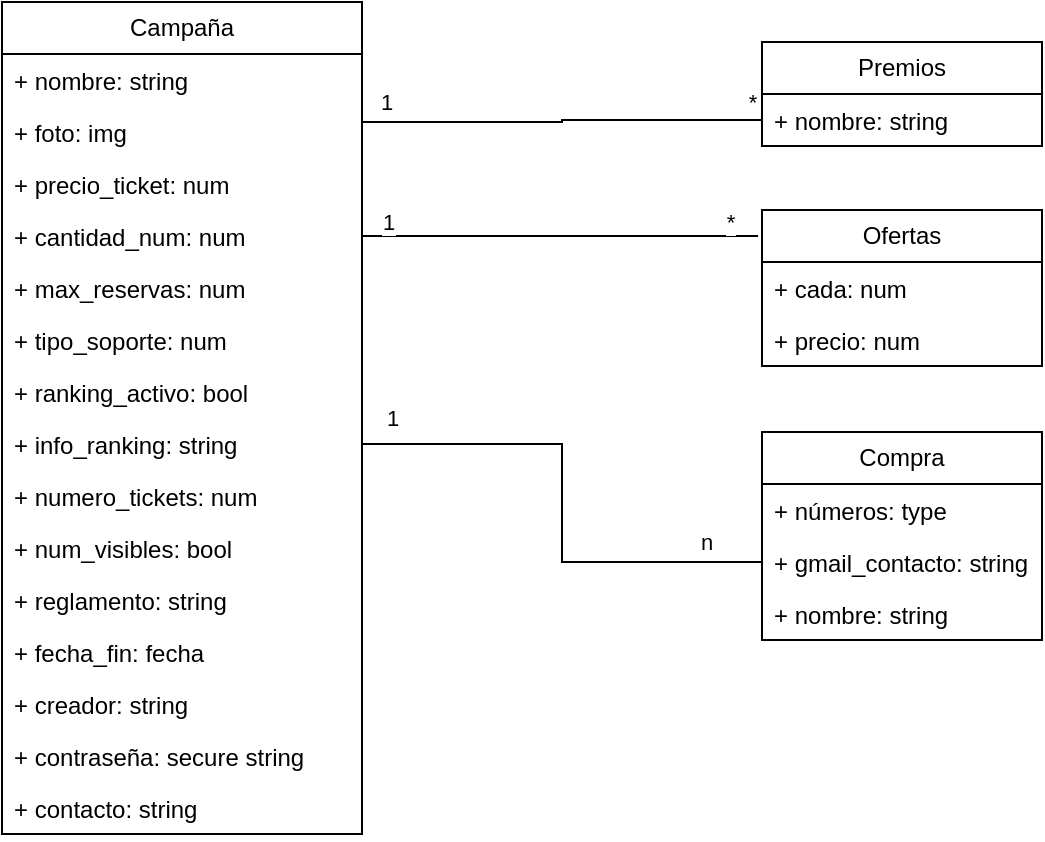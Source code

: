 <mxfile version="22.1.21" type="github">
  <diagram name="Página-1" id="XswbBelWdPnMpOv_kyML">
    <mxGraphModel dx="954" dy="727" grid="1" gridSize="10" guides="1" tooltips="1" connect="1" arrows="1" fold="1" page="1" pageScale="1" pageWidth="827" pageHeight="1169" math="0" shadow="0">
      <root>
        <mxCell id="0" />
        <mxCell id="1" parent="0" />
        <mxCell id="tz1SOENVOB7XkC3f9BfT-8" value="Campaña" style="swimlane;fontStyle=0;childLayout=stackLayout;horizontal=1;startSize=26;fillColor=none;horizontalStack=0;resizeParent=1;resizeParentMax=0;resizeLast=0;collapsible=1;marginBottom=0;whiteSpace=wrap;html=1;" parent="1" vertex="1">
          <mxGeometry x="50" y="370" width="180" height="416" as="geometry" />
        </mxCell>
        <mxCell id="tz1SOENVOB7XkC3f9BfT-9" value="+ nombre: string" style="text;strokeColor=none;fillColor=none;align=left;verticalAlign=top;spacingLeft=4;spacingRight=4;overflow=hidden;rotatable=0;points=[[0,0.5],[1,0.5]];portConstraint=eastwest;whiteSpace=wrap;html=1;" parent="tz1SOENVOB7XkC3f9BfT-8" vertex="1">
          <mxGeometry y="26" width="180" height="26" as="geometry" />
        </mxCell>
        <mxCell id="tz1SOENVOB7XkC3f9BfT-36" value="+ foto: img" style="text;strokeColor=none;fillColor=none;align=left;verticalAlign=top;spacingLeft=4;spacingRight=4;overflow=hidden;rotatable=0;points=[[0,0.5],[1,0.5]];portConstraint=eastwest;whiteSpace=wrap;html=1;" parent="tz1SOENVOB7XkC3f9BfT-8" vertex="1">
          <mxGeometry y="52" width="180" height="26" as="geometry" />
        </mxCell>
        <mxCell id="tz1SOENVOB7XkC3f9BfT-10" value="+ precio_ticket: num" style="text;strokeColor=none;fillColor=none;align=left;verticalAlign=top;spacingLeft=4;spacingRight=4;overflow=hidden;rotatable=0;points=[[0,0.5],[1,0.5]];portConstraint=eastwest;whiteSpace=wrap;html=1;" parent="tz1SOENVOB7XkC3f9BfT-8" vertex="1">
          <mxGeometry y="78" width="180" height="26" as="geometry" />
        </mxCell>
        <mxCell id="tz1SOENVOB7XkC3f9BfT-11" value="+ cantidad_num: num" style="text;strokeColor=none;fillColor=none;align=left;verticalAlign=top;spacingLeft=4;spacingRight=4;overflow=hidden;rotatable=0;points=[[0,0.5],[1,0.5]];portConstraint=eastwest;whiteSpace=wrap;html=1;" parent="tz1SOENVOB7XkC3f9BfT-8" vertex="1">
          <mxGeometry y="104" width="180" height="26" as="geometry" />
        </mxCell>
        <mxCell id="tz1SOENVOB7XkC3f9BfT-34" value="+ max_reservas: num" style="text;strokeColor=none;fillColor=none;align=left;verticalAlign=top;spacingLeft=4;spacingRight=4;overflow=hidden;rotatable=0;points=[[0,0.5],[1,0.5]];portConstraint=eastwest;whiteSpace=wrap;html=1;" parent="tz1SOENVOB7XkC3f9BfT-8" vertex="1">
          <mxGeometry y="130" width="180" height="26" as="geometry" />
        </mxCell>
        <mxCell id="tz1SOENVOB7XkC3f9BfT-35" value="+ tipo_soporte: num" style="text;strokeColor=none;fillColor=none;align=left;verticalAlign=top;spacingLeft=4;spacingRight=4;overflow=hidden;rotatable=0;points=[[0,0.5],[1,0.5]];portConstraint=eastwest;whiteSpace=wrap;html=1;" parent="tz1SOENVOB7XkC3f9BfT-8" vertex="1">
          <mxGeometry y="156" width="180" height="26" as="geometry" />
        </mxCell>
        <mxCell id="tz1SOENVOB7XkC3f9BfT-52" value="+ ranking_activo: bool" style="text;strokeColor=none;fillColor=none;align=left;verticalAlign=top;spacingLeft=4;spacingRight=4;overflow=hidden;rotatable=0;points=[[0,0.5],[1,0.5]];portConstraint=eastwest;whiteSpace=wrap;html=1;" parent="tz1SOENVOB7XkC3f9BfT-8" vertex="1">
          <mxGeometry y="182" width="180" height="26" as="geometry" />
        </mxCell>
        <mxCell id="tz1SOENVOB7XkC3f9BfT-54" value="+ info_ranking: string" style="text;strokeColor=none;fillColor=none;align=left;verticalAlign=top;spacingLeft=4;spacingRight=4;overflow=hidden;rotatable=0;points=[[0,0.5],[1,0.5]];portConstraint=eastwest;whiteSpace=wrap;html=1;" parent="tz1SOENVOB7XkC3f9BfT-8" vertex="1">
          <mxGeometry y="208" width="180" height="26" as="geometry" />
        </mxCell>
        <mxCell id="8TLOwKTUEIGPjvzZX3Iu-4" value="+ numero_tickets: num" style="text;strokeColor=none;fillColor=none;align=left;verticalAlign=top;spacingLeft=4;spacingRight=4;overflow=hidden;rotatable=0;points=[[0,0.5],[1,0.5]];portConstraint=eastwest;whiteSpace=wrap;html=1;" vertex="1" parent="tz1SOENVOB7XkC3f9BfT-8">
          <mxGeometry y="234" width="180" height="26" as="geometry" />
        </mxCell>
        <mxCell id="tz1SOENVOB7XkC3f9BfT-55" value="+ num_visibles: bool" style="text;strokeColor=none;fillColor=none;align=left;verticalAlign=top;spacingLeft=4;spacingRight=4;overflow=hidden;rotatable=0;points=[[0,0.5],[1,0.5]];portConstraint=eastwest;whiteSpace=wrap;html=1;" parent="tz1SOENVOB7XkC3f9BfT-8" vertex="1">
          <mxGeometry y="260" width="180" height="26" as="geometry" />
        </mxCell>
        <mxCell id="tz1SOENVOB7XkC3f9BfT-64" value="+ reglamento: string" style="text;strokeColor=none;fillColor=none;align=left;verticalAlign=top;spacingLeft=4;spacingRight=4;overflow=hidden;rotatable=0;points=[[0,0.5],[1,0.5]];portConstraint=eastwest;whiteSpace=wrap;html=1;" parent="tz1SOENVOB7XkC3f9BfT-8" vertex="1">
          <mxGeometry y="286" width="180" height="26" as="geometry" />
        </mxCell>
        <mxCell id="tz1SOENVOB7XkC3f9BfT-65" value="+ fecha_fin: fecha" style="text;strokeColor=none;fillColor=none;align=left;verticalAlign=top;spacingLeft=4;spacingRight=4;overflow=hidden;rotatable=0;points=[[0,0.5],[1,0.5]];portConstraint=eastwest;whiteSpace=wrap;html=1;" parent="tz1SOENVOB7XkC3f9BfT-8" vertex="1">
          <mxGeometry y="312" width="180" height="26" as="geometry" />
        </mxCell>
        <mxCell id="8TLOwKTUEIGPjvzZX3Iu-1" value="+ creador: string" style="text;strokeColor=none;fillColor=none;align=left;verticalAlign=top;spacingLeft=4;spacingRight=4;overflow=hidden;rotatable=0;points=[[0,0.5],[1,0.5]];portConstraint=eastwest;whiteSpace=wrap;html=1;" vertex="1" parent="tz1SOENVOB7XkC3f9BfT-8">
          <mxGeometry y="338" width="180" height="26" as="geometry" />
        </mxCell>
        <mxCell id="8TLOwKTUEIGPjvzZX3Iu-2" value="+ contraseña: secure string" style="text;strokeColor=none;fillColor=none;align=left;verticalAlign=top;spacingLeft=4;spacingRight=4;overflow=hidden;rotatable=0;points=[[0,0.5],[1,0.5]];portConstraint=eastwest;whiteSpace=wrap;html=1;" vertex="1" parent="tz1SOENVOB7XkC3f9BfT-8">
          <mxGeometry y="364" width="180" height="26" as="geometry" />
        </mxCell>
        <mxCell id="8TLOwKTUEIGPjvzZX3Iu-3" value="+ contacto: string" style="text;strokeColor=none;fillColor=none;align=left;verticalAlign=top;spacingLeft=4;spacingRight=4;overflow=hidden;rotatable=0;points=[[0,0.5],[1,0.5]];portConstraint=eastwest;whiteSpace=wrap;html=1;" vertex="1" parent="tz1SOENVOB7XkC3f9BfT-8">
          <mxGeometry y="390" width="180" height="26" as="geometry" />
        </mxCell>
        <mxCell id="tz1SOENVOB7XkC3f9BfT-38" value="Premios" style="swimlane;fontStyle=0;childLayout=stackLayout;horizontal=1;startSize=26;fillColor=none;horizontalStack=0;resizeParent=1;resizeParentMax=0;resizeLast=0;collapsible=1;marginBottom=0;whiteSpace=wrap;html=1;" parent="1" vertex="1">
          <mxGeometry x="430" y="390" width="140" height="52" as="geometry" />
        </mxCell>
        <mxCell id="tz1SOENVOB7XkC3f9BfT-39" value="+ nombre: string" style="text;strokeColor=none;fillColor=none;align=left;verticalAlign=top;spacingLeft=4;spacingRight=4;overflow=hidden;rotatable=0;points=[[0,0.5],[1,0.5]];portConstraint=eastwest;whiteSpace=wrap;html=1;" parent="tz1SOENVOB7XkC3f9BfT-38" vertex="1">
          <mxGeometry y="26" width="140" height="26" as="geometry" />
        </mxCell>
        <mxCell id="tz1SOENVOB7XkC3f9BfT-42" style="edgeStyle=orthogonalEdgeStyle;rounded=0;orthogonalLoop=1;jettySize=auto;html=1;endArrow=none;endFill=0;" parent="1" source="tz1SOENVOB7XkC3f9BfT-36" edge="1">
          <mxGeometry relative="1" as="geometry">
            <mxPoint x="430" y="429" as="targetPoint" />
            <Array as="points">
              <mxPoint x="330" y="430" />
              <mxPoint x="330" y="429" />
            </Array>
          </mxGeometry>
        </mxCell>
        <mxCell id="tz1SOENVOB7XkC3f9BfT-43" value="1" style="edgeLabel;html=1;align=center;verticalAlign=middle;resizable=0;points=[];" parent="tz1SOENVOB7XkC3f9BfT-42" vertex="1" connectable="0">
          <mxGeometry x="-0.881" y="-1" relative="1" as="geometry">
            <mxPoint y="-11" as="offset" />
          </mxGeometry>
        </mxCell>
        <mxCell id="tz1SOENVOB7XkC3f9BfT-44" value="*" style="edgeLabel;html=1;align=center;verticalAlign=middle;resizable=0;points=[];" parent="tz1SOENVOB7XkC3f9BfT-42" vertex="1" connectable="0">
          <mxGeometry x="0.95" y="1" relative="1" as="geometry">
            <mxPoint y="-8" as="offset" />
          </mxGeometry>
        </mxCell>
        <mxCell id="tz1SOENVOB7XkC3f9BfT-45" value="Ofertas" style="swimlane;fontStyle=0;childLayout=stackLayout;horizontal=1;startSize=26;fillColor=none;horizontalStack=0;resizeParent=1;resizeParentMax=0;resizeLast=0;collapsible=1;marginBottom=0;whiteSpace=wrap;html=1;" parent="1" vertex="1">
          <mxGeometry x="430" y="474" width="140" height="78" as="geometry" />
        </mxCell>
        <mxCell id="tz1SOENVOB7XkC3f9BfT-46" value="+ cada: num" style="text;strokeColor=none;fillColor=none;align=left;verticalAlign=top;spacingLeft=4;spacingRight=4;overflow=hidden;rotatable=0;points=[[0,0.5],[1,0.5]];portConstraint=eastwest;whiteSpace=wrap;html=1;" parent="tz1SOENVOB7XkC3f9BfT-45" vertex="1">
          <mxGeometry y="26" width="140" height="26" as="geometry" />
        </mxCell>
        <mxCell id="tz1SOENVOB7XkC3f9BfT-47" value="+ precio: num" style="text;strokeColor=none;fillColor=none;align=left;verticalAlign=top;spacingLeft=4;spacingRight=4;overflow=hidden;rotatable=0;points=[[0,0.5],[1,0.5]];portConstraint=eastwest;whiteSpace=wrap;html=1;" parent="tz1SOENVOB7XkC3f9BfT-45" vertex="1">
          <mxGeometry y="52" width="140" height="26" as="geometry" />
        </mxCell>
        <mxCell id="tz1SOENVOB7XkC3f9BfT-49" style="edgeStyle=orthogonalEdgeStyle;rounded=0;orthogonalLoop=1;jettySize=auto;html=1;entryX=-0.014;entryY=0.167;entryDx=0;entryDy=0;entryPerimeter=0;endArrow=none;endFill=0;" parent="1" source="tz1SOENVOB7XkC3f9BfT-11" target="tz1SOENVOB7XkC3f9BfT-45" edge="1">
          <mxGeometry relative="1" as="geometry" />
        </mxCell>
        <mxCell id="tz1SOENVOB7XkC3f9BfT-50" value="1" style="edgeLabel;html=1;align=center;verticalAlign=middle;resizable=0;points=[];" parent="tz1SOENVOB7XkC3f9BfT-49" vertex="1" connectable="0">
          <mxGeometry x="-0.869" y="2" relative="1" as="geometry">
            <mxPoint y="-5" as="offset" />
          </mxGeometry>
        </mxCell>
        <mxCell id="tz1SOENVOB7XkC3f9BfT-51" value="*" style="edgeLabel;html=1;align=center;verticalAlign=middle;resizable=0;points=[];" parent="tz1SOENVOB7XkC3f9BfT-49" vertex="1" connectable="0">
          <mxGeometry x="0.878" y="-2" relative="1" as="geometry">
            <mxPoint x="-2" y="-9" as="offset" />
          </mxGeometry>
        </mxCell>
        <mxCell id="tz1SOENVOB7XkC3f9BfT-56" value="Compra" style="swimlane;fontStyle=0;childLayout=stackLayout;horizontal=1;startSize=26;fillColor=none;horizontalStack=0;resizeParent=1;resizeParentMax=0;resizeLast=0;collapsible=1;marginBottom=0;whiteSpace=wrap;html=1;" parent="1" vertex="1">
          <mxGeometry x="430" y="585" width="140" height="104" as="geometry" />
        </mxCell>
        <mxCell id="tz1SOENVOB7XkC3f9BfT-57" value="+ números: type" style="text;strokeColor=none;fillColor=none;align=left;verticalAlign=top;spacingLeft=4;spacingRight=4;overflow=hidden;rotatable=0;points=[[0,0.5],[1,0.5]];portConstraint=eastwest;whiteSpace=wrap;html=1;" parent="tz1SOENVOB7XkC3f9BfT-56" vertex="1">
          <mxGeometry y="26" width="140" height="26" as="geometry" />
        </mxCell>
        <mxCell id="tz1SOENVOB7XkC3f9BfT-58" value="+ gmail_contacto: string" style="text;strokeColor=none;fillColor=none;align=left;verticalAlign=top;spacingLeft=4;spacingRight=4;overflow=hidden;rotatable=0;points=[[0,0.5],[1,0.5]];portConstraint=eastwest;whiteSpace=wrap;html=1;" parent="tz1SOENVOB7XkC3f9BfT-56" vertex="1">
          <mxGeometry y="52" width="140" height="26" as="geometry" />
        </mxCell>
        <mxCell id="tz1SOENVOB7XkC3f9BfT-59" value="+ nombre: string" style="text;strokeColor=none;fillColor=none;align=left;verticalAlign=top;spacingLeft=4;spacingRight=4;overflow=hidden;rotatable=0;points=[[0,0.5],[1,0.5]];portConstraint=eastwest;whiteSpace=wrap;html=1;" parent="tz1SOENVOB7XkC3f9BfT-56" vertex="1">
          <mxGeometry y="78" width="140" height="26" as="geometry" />
        </mxCell>
        <mxCell id="tz1SOENVOB7XkC3f9BfT-60" style="edgeStyle=orthogonalEdgeStyle;rounded=0;orthogonalLoop=1;jettySize=auto;html=1;entryX=0;entryY=0.5;entryDx=0;entryDy=0;endArrow=none;endFill=0;" parent="1" source="tz1SOENVOB7XkC3f9BfT-54" target="tz1SOENVOB7XkC3f9BfT-58" edge="1">
          <mxGeometry relative="1" as="geometry" />
        </mxCell>
        <mxCell id="tz1SOENVOB7XkC3f9BfT-61" value="1" style="edgeLabel;html=1;align=center;verticalAlign=middle;resizable=0;points=[];" parent="tz1SOENVOB7XkC3f9BfT-60" vertex="1" connectable="0">
          <mxGeometry x="-0.892" y="3" relative="1" as="geometry">
            <mxPoint x="1" y="-10" as="offset" />
          </mxGeometry>
        </mxCell>
        <mxCell id="tz1SOENVOB7XkC3f9BfT-63" value="n" style="edgeLabel;html=1;align=center;verticalAlign=middle;resizable=0;points=[];" parent="tz1SOENVOB7XkC3f9BfT-60" vertex="1" connectable="0">
          <mxGeometry x="0.784" relative="1" as="geometry">
            <mxPoint y="-10" as="offset" />
          </mxGeometry>
        </mxCell>
      </root>
    </mxGraphModel>
  </diagram>
</mxfile>
